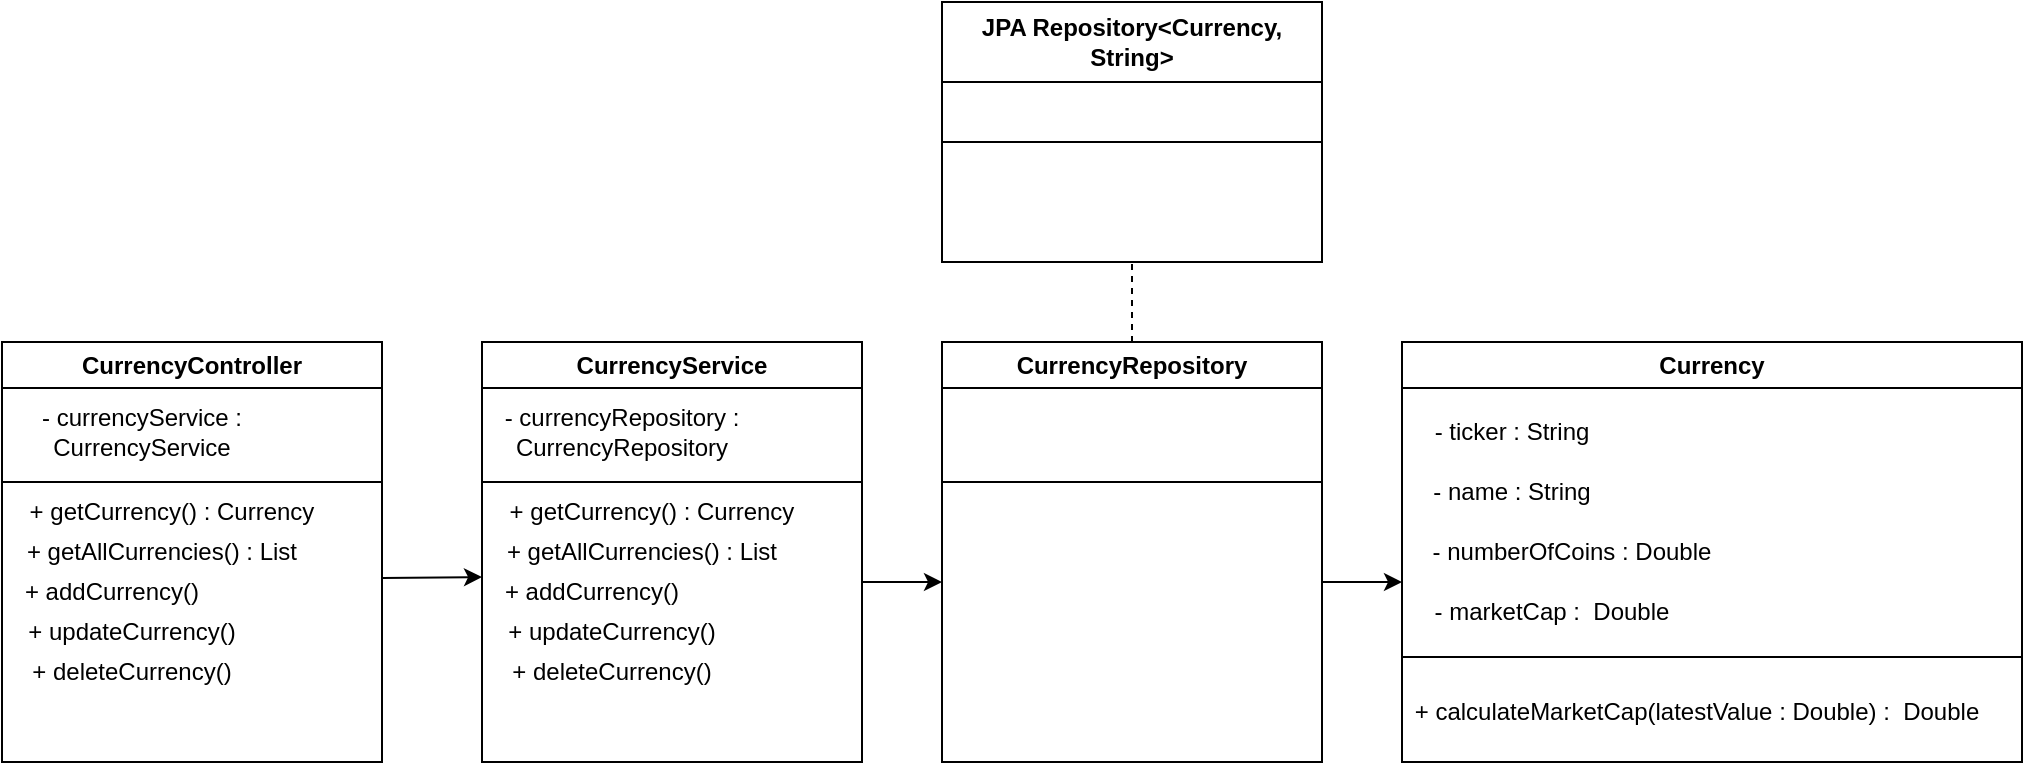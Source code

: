 <mxfile version="22.1.5" type="device">
  <diagram id="Kx1Aah89U-cvVljXIuLv" name="Page-1">
    <mxGraphModel dx="1034" dy="1593" grid="1" gridSize="10" guides="1" tooltips="1" connect="1" arrows="1" fold="1" page="1" pageScale="1" pageWidth="827" pageHeight="1169" math="0" shadow="0">
      <root>
        <mxCell id="0" />
        <mxCell id="1" parent="0" />
        <mxCell id="xkHNSnGAutwd5pTKBwsx-1" value="Currency" style="swimlane;whiteSpace=wrap;html=1;" parent="1" vertex="1">
          <mxGeometry x="740" y="80" width="310" height="210" as="geometry" />
        </mxCell>
        <mxCell id="xkHNSnGAutwd5pTKBwsx-2" value="- ticker : String" style="text;html=1;strokeColor=none;fillColor=none;align=center;verticalAlign=middle;whiteSpace=wrap;rounded=0;" parent="xkHNSnGAutwd5pTKBwsx-1" vertex="1">
          <mxGeometry y="30" width="110" height="30" as="geometry" />
        </mxCell>
        <mxCell id="xkHNSnGAutwd5pTKBwsx-3" value="- name : String" style="text;html=1;strokeColor=none;fillColor=none;align=center;verticalAlign=middle;whiteSpace=wrap;rounded=0;" parent="xkHNSnGAutwd5pTKBwsx-1" vertex="1">
          <mxGeometry y="60" width="110" height="30" as="geometry" />
        </mxCell>
        <mxCell id="xkHNSnGAutwd5pTKBwsx-4" value="- numberOfCoins : Double" style="text;html=1;strokeColor=none;fillColor=none;align=center;verticalAlign=middle;whiteSpace=wrap;rounded=0;" parent="xkHNSnGAutwd5pTKBwsx-1" vertex="1">
          <mxGeometry x="10" y="90" width="150" height="30" as="geometry" />
        </mxCell>
        <mxCell id="xkHNSnGAutwd5pTKBwsx-5" value="- marketCap :&amp;nbsp; Double" style="text;html=1;strokeColor=none;fillColor=none;align=center;verticalAlign=middle;whiteSpace=wrap;rounded=0;" parent="xkHNSnGAutwd5pTKBwsx-1" vertex="1">
          <mxGeometry y="120" width="150" height="30" as="geometry" />
        </mxCell>
        <mxCell id="xkHNSnGAutwd5pTKBwsx-11" value="+ calculateMarketCap(latestValue : Double) :&amp;nbsp; Double" style="text;html=1;strokeColor=none;fillColor=none;align=center;verticalAlign=middle;whiteSpace=wrap;rounded=0;" parent="xkHNSnGAutwd5pTKBwsx-1" vertex="1">
          <mxGeometry x="5" y="170" width="285" height="30" as="geometry" />
        </mxCell>
        <mxCell id="xkHNSnGAutwd5pTKBwsx-10" value="" style="endArrow=none;html=1;rounded=0;exitX=0;exitY=0.75;exitDx=0;exitDy=0;entryX=1;entryY=0.75;entryDx=0;entryDy=0;" parent="1" source="xkHNSnGAutwd5pTKBwsx-1" target="xkHNSnGAutwd5pTKBwsx-1" edge="1">
          <mxGeometry width="50" height="50" relative="1" as="geometry">
            <mxPoint x="390" y="220" as="sourcePoint" />
            <mxPoint x="440" y="170" as="targetPoint" />
          </mxGeometry>
        </mxCell>
        <mxCell id="xkHNSnGAutwd5pTKBwsx-13" value="CurrencyController" style="swimlane;whiteSpace=wrap;html=1;startSize=23;" parent="1" vertex="1">
          <mxGeometry x="40" y="80" width="190" height="210" as="geometry" />
        </mxCell>
        <mxCell id="xkHNSnGAutwd5pTKBwsx-19" value="- currencyService : CurrencyService" style="text;html=1;strokeColor=none;fillColor=none;align=center;verticalAlign=middle;whiteSpace=wrap;rounded=0;" parent="xkHNSnGAutwd5pTKBwsx-13" vertex="1">
          <mxGeometry x="10" y="30" width="120" height="30" as="geometry" />
        </mxCell>
        <mxCell id="xkHNSnGAutwd5pTKBwsx-20" value="" style="endArrow=none;html=1;rounded=0;exitX=0;exitY=0.75;exitDx=0;exitDy=0;entryX=1;entryY=0.75;entryDx=0;entryDy=0;" parent="xkHNSnGAutwd5pTKBwsx-13" edge="1">
          <mxGeometry width="50" height="50" relative="1" as="geometry">
            <mxPoint y="70" as="sourcePoint" />
            <mxPoint x="190" y="70" as="targetPoint" />
          </mxGeometry>
        </mxCell>
        <mxCell id="xkHNSnGAutwd5pTKBwsx-31" value="+ getCurrency() : Currency&lt;span style=&quot;color: rgba(0, 0, 0, 0); font-family: monospace; font-size: 0px; text-align: start;&quot;&gt;%3CmxGraphModel%3E%3Croot%3E%3CmxCell%20id%3D%220%22%2F%3E%3CmxCell%20id%3D%221%22%20parent%3D%220%22%2F%3E%3CmxCell%20id%3D%222%22%20value%3D%22%2B%20calculateMarketCap(latestValue%20%3A%20Integer)%20%3A%26amp%3Bnbsp%3B%20Integer%22%20style%3D%22text%3Bhtml%3D1%3BstrokeColor%3Dnone%3BfillColor%3Dnone%3Balign%3Dcenter%3BverticalAlign%3Dmiddle%3BwhiteSpace%3Dwrap%3Brounded%3D0%3B%22%20vertex%3D%221%22%20parent%3D%221%22%3E%3CmxGeometry%20x%3D%22725%22%20y%3D%22250%22%20width%3D%22285%22%20height%3D%2230%22%20as%3D%22geometry%22%2F%3E%3C%2FmxCell%3E%3C%2Froot%3E%3C%2FmxGraphModel%3E&lt;/span&gt;" style="text;html=1;strokeColor=none;fillColor=none;align=center;verticalAlign=middle;whiteSpace=wrap;rounded=0;" parent="xkHNSnGAutwd5pTKBwsx-13" vertex="1">
          <mxGeometry y="70" width="170" height="30" as="geometry" />
        </mxCell>
        <mxCell id="xkHNSnGAutwd5pTKBwsx-32" value="+ getAllCurrencies() : List&lt;span style=&quot;color: rgba(0, 0, 0, 0); font-family: monospace; font-size: 0px; text-align: start;&quot;&gt;%3CmxGraphModel%3E%3Croot%3E%3CmxCell%20id%3D%220%22%2F%3E%3CmxCell%20id%3D%221%22%20parent%3D%220%22%2F%3E%3CmxCell%20id%3D%222%22%20value%3D%22%2B%20calculateMarketCap(latestValue%20%3A%20Integer)%20%3A%26amp%3Bnbsp%3B%20Integer%22%20style%3D%22text%3Bhtml%3D1%3BstrokeColor%3Dnone%3BfillColor%3Dnone%3Balign%3Dcenter%3BverticalAlign%3Dmiddle%3BwhiteSpace%3Dwrap%3Brounded%3D0%3B%22%20vertex%3D%221%22%20parent%3D%221%22%3E%3CmxGeometry%20x%3D%22725%22%20y%3D%22250%22%20width%3D%22285%22%20height%3D%2230%22%20as%3D%22geometry%22%2F%3E%3C%2FmxCell%3E%3C%2Froot%3E%3C%2FmxGraphModel%3E&lt;/span&gt;" style="text;html=1;strokeColor=none;fillColor=none;align=center;verticalAlign=middle;whiteSpace=wrap;rounded=0;" parent="xkHNSnGAutwd5pTKBwsx-13" vertex="1">
          <mxGeometry y="90" width="160" height="30" as="geometry" />
        </mxCell>
        <mxCell id="xkHNSnGAutwd5pTKBwsx-34" value="+ addCurrency()&lt;span style=&quot;color: rgba(0, 0, 0, 0); font-family: monospace; font-size: 0px; text-align: start;&quot;&gt;%3CmxGraphModel%3E%3Croot%3E%3CmxCell%20id%3D%220%22%2F%3E%3CmxCell%20id%3D%221%22%20parent%3D%220%22%2F%3E%3CmxCell%20id%3D%222%22%20value%3D%22%2B%20calculateMarketCap(latestValue%20%3A%20Integer)%20%3A%26amp%3Bnbsp%3B%20Integer%22%20style%3D%22text%3Bhtml%3D1%3BstrokeColor%3Dnone%3BfillColor%3Dnone%3Balign%3Dcenter%3BverticalAlign%3Dmiddle%3BwhiteSpace%3Dwrap%3Brounded%3D0%3B%22%20vertex%3D%221%22%20parent%3D%221%22%3E%3CmxGeometry%20x%3D%22725%22%20y%3D%22250%22%20width%3D%22285%22%20height%3D%2230%22%20as%3D%22geometry%22%2F%3E%3C%2FmxCell%3E%3C%2Froot%3E%3C%2FmxGraphModel%3E&lt;/span&gt;" style="text;html=1;strokeColor=none;fillColor=none;align=center;verticalAlign=middle;whiteSpace=wrap;rounded=0;" parent="xkHNSnGAutwd5pTKBwsx-13" vertex="1">
          <mxGeometry y="110" width="110" height="30" as="geometry" />
        </mxCell>
        <mxCell id="xkHNSnGAutwd5pTKBwsx-35" value="+ updateCurrency()&lt;span style=&quot;color: rgba(0, 0, 0, 0); font-family: monospace; font-size: 0px; text-align: start;&quot;&gt;%3CmxGraphModel%3E%3Croot%3E%3CmxCell%20id%3D%220%22%2F%3E%3CmxCell%20id%3D%221%22%20parent%3D%220%22%2F%3E%3CmxCell%20id%3D%222%22%20value%3D%22%2B%20calculateMarketCap(latestValue%20%3A%20Integer)%20%3A%26amp%3Bnbsp%3B%20Integer%22%20style%3D%22text%3Bhtml%3D1%3BstrokeColor%3Dnone%3BfillColor%3Dnone%3Balign%3Dcenter%3BverticalAlign%3Dmiddle%3BwhiteSpace%3Dwrap%3Brounded%3D0%3B%22%20vertex%3D%221%22%20parent%3D%221%22%3E%3CmxGeometry%20x%3D%22725%22%20y%3D%22250%22%20width%3D%22285%22%20height%3D%2230%22%20as%3D%22geometry%22%2F%3E%3C%2FmxCell%3E%3C%2Froot%3E%3C%2FmxGraphModel%3E&lt;/span&gt;" style="text;html=1;strokeColor=none;fillColor=none;align=center;verticalAlign=middle;whiteSpace=wrap;rounded=0;" parent="xkHNSnGAutwd5pTKBwsx-13" vertex="1">
          <mxGeometry y="130" width="130" height="30" as="geometry" />
        </mxCell>
        <mxCell id="xkHNSnGAutwd5pTKBwsx-36" value="+ deleteCurrency()&lt;span style=&quot;color: rgba(0, 0, 0, 0); font-family: monospace; font-size: 0px; text-align: start;&quot;&gt;%3CmxGraphModel%3E%3Croot%3E%3CmxCell%20id%3D%220%22%2F%3E%3CmxCell%20id%3D%221%22%20parent%3D%220%22%2F%3E%3CmxCell%20id%3D%222%22%20value%3D%22%2B%20calculateMarketCap(latestValue%20%3A%20Integer)%20%3A%26amp%3Bnbsp%3B%20Integer%22%20style%3D%22text%3Bhtml%3D1%3BstrokeColor%3Dnone%3BfillColor%3Dnone%3Balign%3Dcenter%3BverticalAlign%3Dmiddle%3BwhiteSpace%3Dwrap%3Brounded%3D0%3B%22%20vertex%3D%221%22%20parent%3D%221%22%3E%3CmxGeometry%20x%3D%22725%22%20y%3D%22250%22%20width%3D%22285%22%20height%3D%2230%22%20as%3D%22geometry%22%2F%3E%3C%2FmxCell%3E%3C%2Froot%3E%3C%2FmxGraphModel%3E&lt;/span&gt;" style="text;html=1;strokeColor=none;fillColor=none;align=center;verticalAlign=middle;whiteSpace=wrap;rounded=0;" parent="xkHNSnGAutwd5pTKBwsx-13" vertex="1">
          <mxGeometry y="150" width="130" height="30" as="geometry" />
        </mxCell>
        <mxCell id="xkHNSnGAutwd5pTKBwsx-21" value="CurrencyService" style="swimlane;whiteSpace=wrap;html=1;startSize=23;" parent="1" vertex="1">
          <mxGeometry x="280" y="80" width="190" height="210" as="geometry" />
        </mxCell>
        <mxCell id="xkHNSnGAutwd5pTKBwsx-22" value="- currencyRepository : CurrencyRepository" style="text;html=1;strokeColor=none;fillColor=none;align=center;verticalAlign=middle;whiteSpace=wrap;rounded=0;" parent="xkHNSnGAutwd5pTKBwsx-21" vertex="1">
          <mxGeometry x="10" y="30" width="120" height="30" as="geometry" />
        </mxCell>
        <mxCell id="xkHNSnGAutwd5pTKBwsx-23" value="" style="endArrow=none;html=1;rounded=0;exitX=0;exitY=0.75;exitDx=0;exitDy=0;entryX=1;entryY=0.75;entryDx=0;entryDy=0;" parent="xkHNSnGAutwd5pTKBwsx-21" edge="1">
          <mxGeometry width="50" height="50" relative="1" as="geometry">
            <mxPoint y="70" as="sourcePoint" />
            <mxPoint x="190" y="70" as="targetPoint" />
          </mxGeometry>
        </mxCell>
        <mxCell id="xkHNSnGAutwd5pTKBwsx-37" value="+ getCurrency() : Currency&lt;span style=&quot;color: rgba(0, 0, 0, 0); font-family: monospace; font-size: 0px; text-align: start;&quot;&gt;%3CmxGraphModel%3E%3Croot%3E%3CmxCell%20id%3D%220%22%2F%3E%3CmxCell%20id%3D%221%22%20parent%3D%220%22%2F%3E%3CmxCell%20id%3D%222%22%20value%3D%22%2B%20calculateMarketCap(latestValue%20%3A%20Integer)%20%3A%26amp%3Bnbsp%3B%20Integer%22%20style%3D%22text%3Bhtml%3D1%3BstrokeColor%3Dnone%3BfillColor%3Dnone%3Balign%3Dcenter%3BverticalAlign%3Dmiddle%3BwhiteSpace%3Dwrap%3Brounded%3D0%3B%22%20vertex%3D%221%22%20parent%3D%221%22%3E%3CmxGeometry%20x%3D%22725%22%20y%3D%22250%22%20width%3D%22285%22%20height%3D%2230%22%20as%3D%22geometry%22%2F%3E%3C%2FmxCell%3E%3C%2Froot%3E%3C%2FmxGraphModel%3E&lt;/span&gt;" style="text;html=1;strokeColor=none;fillColor=none;align=center;verticalAlign=middle;whiteSpace=wrap;rounded=0;" parent="xkHNSnGAutwd5pTKBwsx-21" vertex="1">
          <mxGeometry y="70" width="170" height="30" as="geometry" />
        </mxCell>
        <mxCell id="xkHNSnGAutwd5pTKBwsx-38" value="+ getAllCurrencies() : List&lt;span style=&quot;color: rgba(0, 0, 0, 0); font-family: monospace; font-size: 0px; text-align: start;&quot;&gt;%3CmxGraphModel%3E%3Croot%3E%3CmxCell%20id%3D%220%22%2F%3E%3CmxCell%20id%3D%221%22%20parent%3D%220%22%2F%3E%3CmxCell%20id%3D%222%22%20value%3D%22%2B%20calculateMarketCap(latestValue%20%3A%20Integer)%20%3A%26amp%3Bnbsp%3B%20Integer%22%20style%3D%22text%3Bhtml%3D1%3BstrokeColor%3Dnone%3BfillColor%3Dnone%3Balign%3Dcenter%3BverticalAlign%3Dmiddle%3BwhiteSpace%3Dwrap%3Brounded%3D0%3B%22%20vertex%3D%221%22%20parent%3D%221%22%3E%3CmxGeometry%20x%3D%22725%22%20y%3D%22250%22%20width%3D%22285%22%20height%3D%2230%22%20as%3D%22geometry%22%2F%3E%3C%2FmxCell%3E%3C%2Froot%3E%3C%2FmxGraphModel%3E&lt;/span&gt;" style="text;html=1;strokeColor=none;fillColor=none;align=center;verticalAlign=middle;whiteSpace=wrap;rounded=0;" parent="xkHNSnGAutwd5pTKBwsx-21" vertex="1">
          <mxGeometry y="90" width="160" height="30" as="geometry" />
        </mxCell>
        <mxCell id="xkHNSnGAutwd5pTKBwsx-39" value="+ addCurrency()&lt;span style=&quot;color: rgba(0, 0, 0, 0); font-family: monospace; font-size: 0px; text-align: start;&quot;&gt;%3CmxGraphModel%3E%3Croot%3E%3CmxCell%20id%3D%220%22%2F%3E%3CmxCell%20id%3D%221%22%20parent%3D%220%22%2F%3E%3CmxCell%20id%3D%222%22%20value%3D%22%2B%20calculateMarketCap(latestValue%20%3A%20Integer)%20%3A%26amp%3Bnbsp%3B%20Integer%22%20style%3D%22text%3Bhtml%3D1%3BstrokeColor%3Dnone%3BfillColor%3Dnone%3Balign%3Dcenter%3BverticalAlign%3Dmiddle%3BwhiteSpace%3Dwrap%3Brounded%3D0%3B%22%20vertex%3D%221%22%20parent%3D%221%22%3E%3CmxGeometry%20x%3D%22725%22%20y%3D%22250%22%20width%3D%22285%22%20height%3D%2230%22%20as%3D%22geometry%22%2F%3E%3C%2FmxCell%3E%3C%2Froot%3E%3C%2FmxGraphModel%3E&lt;/span&gt;" style="text;html=1;strokeColor=none;fillColor=none;align=center;verticalAlign=middle;whiteSpace=wrap;rounded=0;" parent="xkHNSnGAutwd5pTKBwsx-21" vertex="1">
          <mxGeometry y="110" width="110" height="30" as="geometry" />
        </mxCell>
        <mxCell id="xkHNSnGAutwd5pTKBwsx-40" value="+ updateCurrency()&lt;span style=&quot;color: rgba(0, 0, 0, 0); font-family: monospace; font-size: 0px; text-align: start;&quot;&gt;%3CmxGraphModel%3E%3Croot%3E%3CmxCell%20id%3D%220%22%2F%3E%3CmxCell%20id%3D%221%22%20parent%3D%220%22%2F%3E%3CmxCell%20id%3D%222%22%20value%3D%22%2B%20calculateMarketCap(latestValue%20%3A%20Integer)%20%3A%26amp%3Bnbsp%3B%20Integer%22%20style%3D%22text%3Bhtml%3D1%3BstrokeColor%3Dnone%3BfillColor%3Dnone%3Balign%3Dcenter%3BverticalAlign%3Dmiddle%3BwhiteSpace%3Dwrap%3Brounded%3D0%3B%22%20vertex%3D%221%22%20parent%3D%221%22%3E%3CmxGeometry%20x%3D%22725%22%20y%3D%22250%22%20width%3D%22285%22%20height%3D%2230%22%20as%3D%22geometry%22%2F%3E%3C%2FmxCell%3E%3C%2Froot%3E%3C%2FmxGraphModel%3E&lt;/span&gt;" style="text;html=1;strokeColor=none;fillColor=none;align=center;verticalAlign=middle;whiteSpace=wrap;rounded=0;" parent="xkHNSnGAutwd5pTKBwsx-21" vertex="1">
          <mxGeometry y="130" width="130" height="30" as="geometry" />
        </mxCell>
        <mxCell id="xkHNSnGAutwd5pTKBwsx-41" value="+ deleteCurrency()&lt;span style=&quot;color: rgba(0, 0, 0, 0); font-family: monospace; font-size: 0px; text-align: start;&quot;&gt;%3CmxGraphModel%3E%3Croot%3E%3CmxCell%20id%3D%220%22%2F%3E%3CmxCell%20id%3D%221%22%20parent%3D%220%22%2F%3E%3CmxCell%20id%3D%222%22%20value%3D%22%2B%20calculateMarketCap(latestValue%20%3A%20Integer)%20%3A%26amp%3Bnbsp%3B%20Integer%22%20style%3D%22text%3Bhtml%3D1%3BstrokeColor%3Dnone%3BfillColor%3Dnone%3Balign%3Dcenter%3BverticalAlign%3Dmiddle%3BwhiteSpace%3Dwrap%3Brounded%3D0%3B%22%20vertex%3D%221%22%20parent%3D%221%22%3E%3CmxGeometry%20x%3D%22725%22%20y%3D%22250%22%20width%3D%22285%22%20height%3D%2230%22%20as%3D%22geometry%22%2F%3E%3C%2FmxCell%3E%3C%2Froot%3E%3C%2FmxGraphModel%3E&lt;/span&gt;" style="text;html=1;strokeColor=none;fillColor=none;align=center;verticalAlign=middle;whiteSpace=wrap;rounded=0;" parent="xkHNSnGAutwd5pTKBwsx-21" vertex="1">
          <mxGeometry y="150" width="130" height="30" as="geometry" />
        </mxCell>
        <mxCell id="xkHNSnGAutwd5pTKBwsx-24" value="CurrencyRepository" style="swimlane;whiteSpace=wrap;html=1;startSize=23;" parent="1" vertex="1">
          <mxGeometry x="510" y="80" width="190" height="210" as="geometry" />
        </mxCell>
        <mxCell id="xkHNSnGAutwd5pTKBwsx-26" value="" style="endArrow=none;html=1;rounded=0;exitX=0;exitY=0.75;exitDx=0;exitDy=0;entryX=1;entryY=0.75;entryDx=0;entryDy=0;" parent="xkHNSnGAutwd5pTKBwsx-24" edge="1">
          <mxGeometry width="50" height="50" relative="1" as="geometry">
            <mxPoint y="70" as="sourcePoint" />
            <mxPoint x="190" y="70" as="targetPoint" />
          </mxGeometry>
        </mxCell>
        <mxCell id="xkHNSnGAutwd5pTKBwsx-27" value="" style="endArrow=none;dashed=1;html=1;rounded=0;exitX=0.5;exitY=0;exitDx=0;exitDy=0;" parent="1" source="xkHNSnGAutwd5pTKBwsx-24" edge="1">
          <mxGeometry width="50" height="50" relative="1" as="geometry">
            <mxPoint x="510" y="180" as="sourcePoint" />
            <mxPoint x="605" y="40" as="targetPoint" />
          </mxGeometry>
        </mxCell>
        <mxCell id="xkHNSnGAutwd5pTKBwsx-28" value="JPA Repository&amp;lt;Currency, String&amp;gt;" style="swimlane;whiteSpace=wrap;html=1;startSize=40;" parent="1" vertex="1">
          <mxGeometry x="510" y="-90" width="190" height="130" as="geometry" />
        </mxCell>
        <mxCell id="xkHNSnGAutwd5pTKBwsx-29" value="" style="endArrow=none;html=1;rounded=0;exitX=0;exitY=0.75;exitDx=0;exitDy=0;entryX=1;entryY=0.75;entryDx=0;entryDy=0;" parent="xkHNSnGAutwd5pTKBwsx-28" edge="1">
          <mxGeometry width="50" height="50" relative="1" as="geometry">
            <mxPoint y="70" as="sourcePoint" />
            <mxPoint x="190" y="70" as="targetPoint" />
          </mxGeometry>
        </mxCell>
        <mxCell id="xkHNSnGAutwd5pTKBwsx-44" value="" style="endArrow=classic;html=1;rounded=0;entryX=0;entryY=0.25;entryDx=0;entryDy=0;" parent="1" target="xkHNSnGAutwd5pTKBwsx-39" edge="1">
          <mxGeometry width="50" height="50" relative="1" as="geometry">
            <mxPoint x="230" y="198" as="sourcePoint" />
            <mxPoint x="560" y="90" as="targetPoint" />
          </mxGeometry>
        </mxCell>
        <mxCell id="xkHNSnGAutwd5pTKBwsx-45" value="" style="endArrow=classic;html=1;rounded=0;" parent="1" edge="1">
          <mxGeometry width="50" height="50" relative="1" as="geometry">
            <mxPoint x="470" y="200" as="sourcePoint" />
            <mxPoint x="510" y="200" as="targetPoint" />
          </mxGeometry>
        </mxCell>
        <mxCell id="xkHNSnGAutwd5pTKBwsx-46" value="" style="endArrow=classic;html=1;rounded=0;entryX=0;entryY=0;entryDx=0;entryDy=0;" parent="1" target="xkHNSnGAutwd5pTKBwsx-5" edge="1">
          <mxGeometry width="50" height="50" relative="1" as="geometry">
            <mxPoint x="700" y="200" as="sourcePoint" />
            <mxPoint x="740" y="180" as="targetPoint" />
          </mxGeometry>
        </mxCell>
      </root>
    </mxGraphModel>
  </diagram>
</mxfile>
